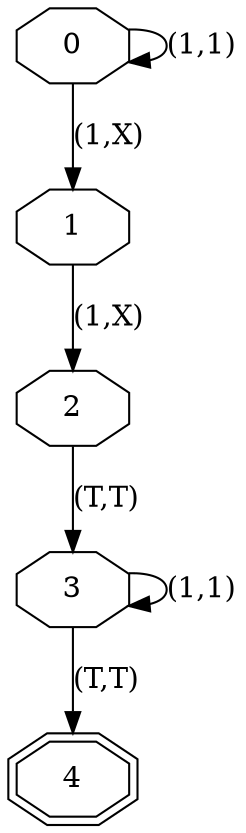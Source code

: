 digraph g
{
3 [shape=octagon label="3"]
4 [shape=doubleoctagon label="4"]
3 -> 4 [label="(T,T)"]
3 [shape=doubleoctagon label="3"]
3 [shape=octagon label="3"]
3 -> 3 [label="(1,1)"]
2 [shape=octagon label="2"]
3 [shape=octagon label="3"]
2 -> 3 [label="(T,T)"]
1 [shape=octagon label="1"]
2 [shape=octagon label="2"]
1 -> 2 [label="(1,X)"]
0 [shape=octagon label="0"]
1 [shape=octagon label="1"]
0 -> 1 [label="(1,X)"]
0 [shape=octagon label="0"]
0 [shape=octagon label="0"]
0 -> 0 [label="(1,1)"]
}
